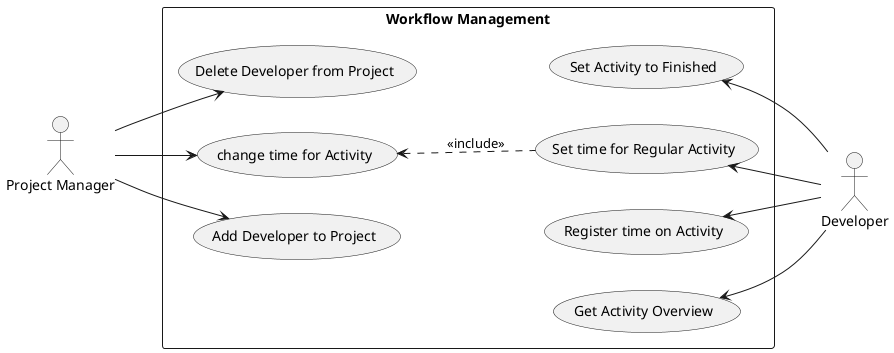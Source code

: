@startuml

left to right direction

actor "Project Manager" as PM
actor "Developer" as DV 

rectangle "Workflow Management" {
  usecase "change time for Activity" as changeActivityTime 
  usecase "Set time for Regular Activity" as sTfRA
  usecase "Add Developer to Project" as aDtP
  usecase "Delete Developer from Project" as dDtP
  usecase "Register time on Activity" as rToA 
  usecase "Set Activity to Finished" as sAtF
  usecase "Get Activity Overview" as gAO

  sTfRA .up.> changeActivityTime: <<include>>

  rToA-[hidden]right->sTfRA
  sTfRA-[hidden]right->sAtF
  gAO-[hidden]right->rToA

}

PM --> changeActivityTime 
PM --> aDtP
PM -> dDtP

DV -up-> sTfRA 
DV -up-> rToA 
DV -up->sAtF
DV -up-> gAO




@enduml